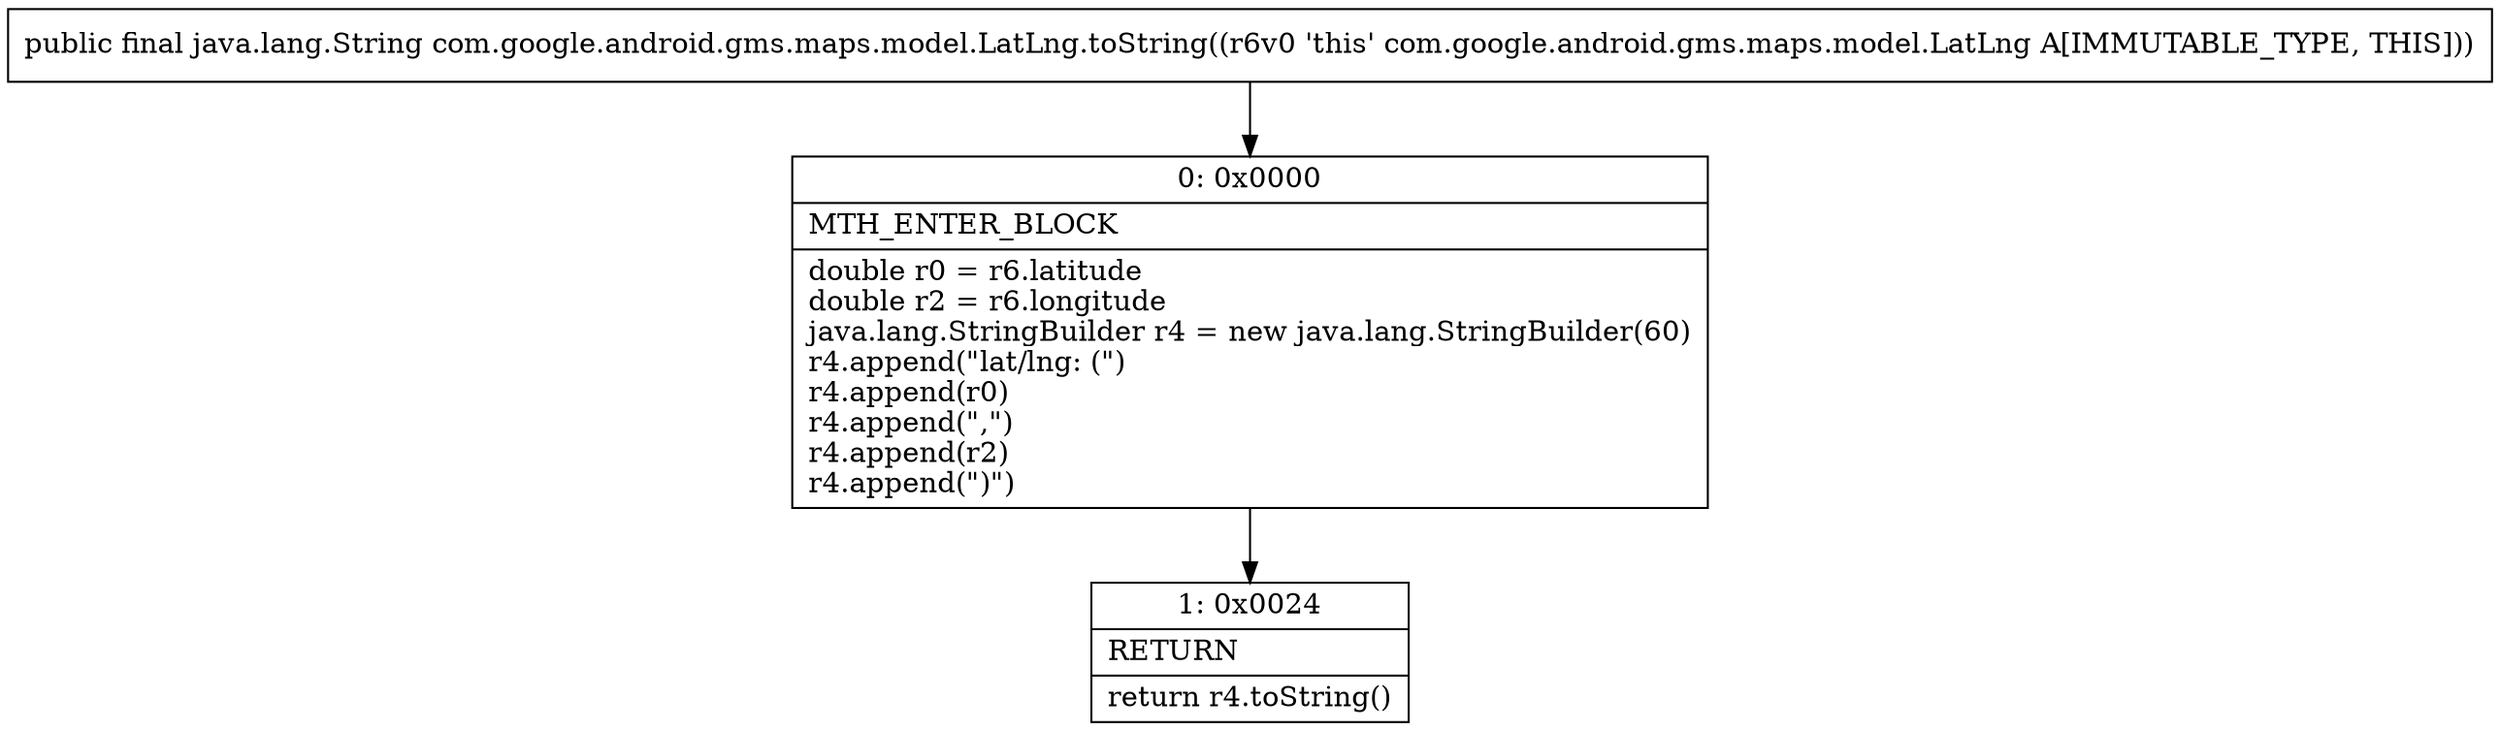 digraph "CFG forcom.google.android.gms.maps.model.LatLng.toString()Ljava\/lang\/String;" {
Node_0 [shape=record,label="{0\:\ 0x0000|MTH_ENTER_BLOCK\l|double r0 = r6.latitude\ldouble r2 = r6.longitude\ljava.lang.StringBuilder r4 = new java.lang.StringBuilder(60)\lr4.append(\"lat\/lng: (\")\lr4.append(r0)\lr4.append(\",\")\lr4.append(r2)\lr4.append(\")\")\l}"];
Node_1 [shape=record,label="{1\:\ 0x0024|RETURN\l|return r4.toString()\l}"];
MethodNode[shape=record,label="{public final java.lang.String com.google.android.gms.maps.model.LatLng.toString((r6v0 'this' com.google.android.gms.maps.model.LatLng A[IMMUTABLE_TYPE, THIS])) }"];
MethodNode -> Node_0;
Node_0 -> Node_1;
}


